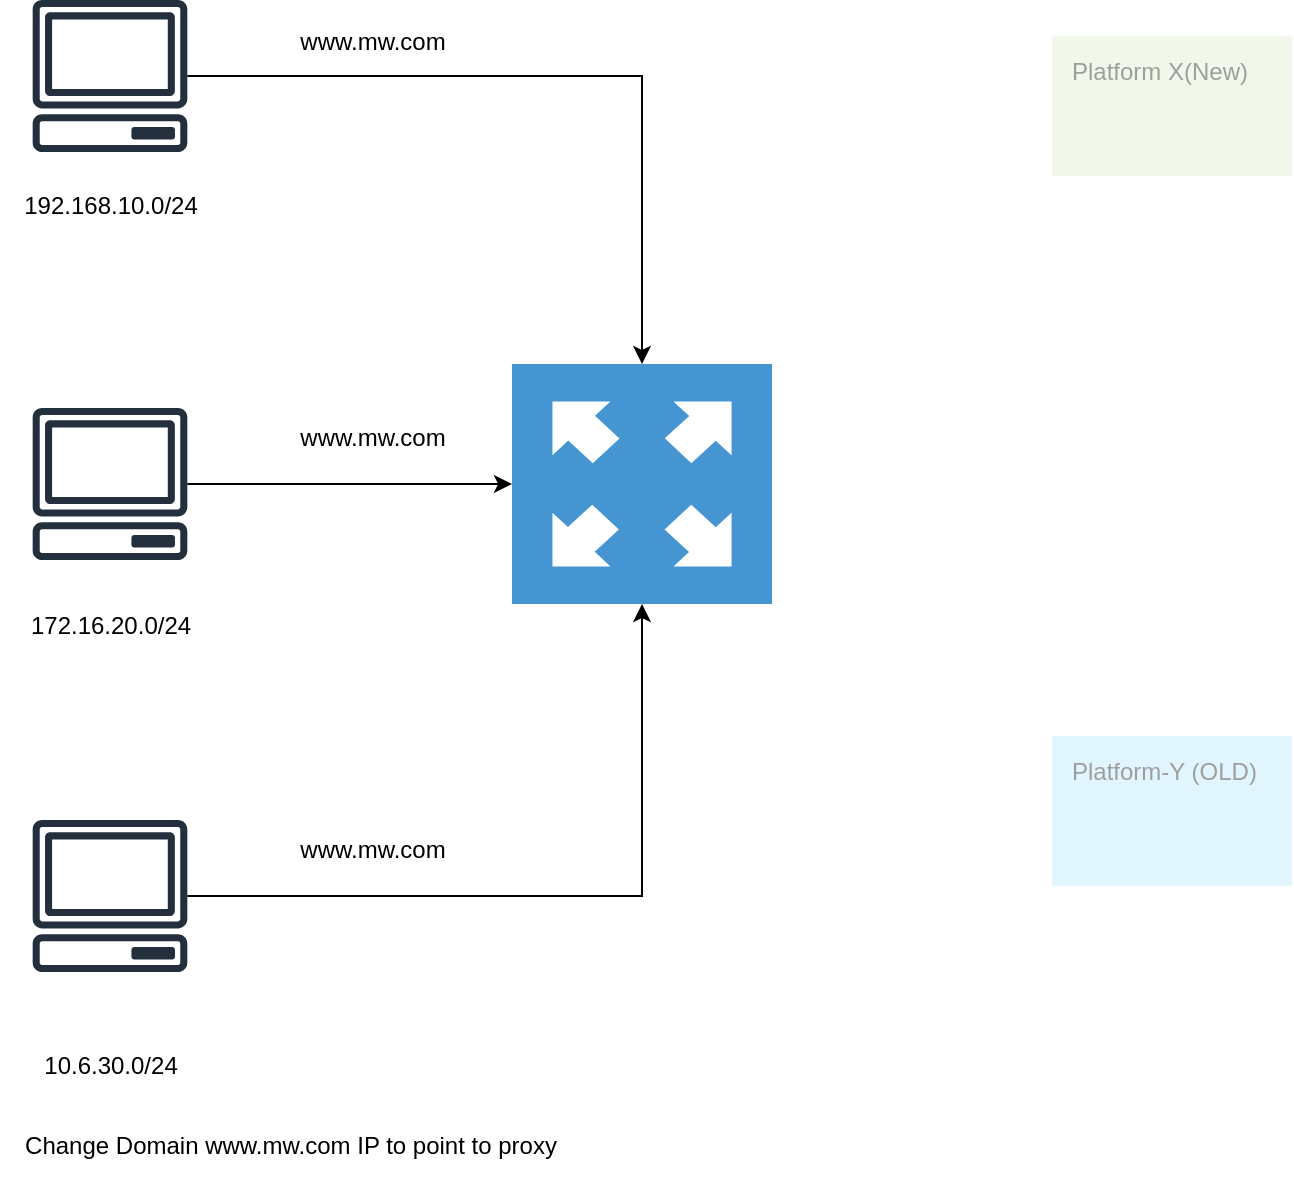 <mxfile version="21.6.8" type="github">
  <diagram id="6a731a19-8d31-9384-78a2-239565b7b9f0" name="Page-1">
    <mxGraphModel dx="1500" dy="763" grid="1" gridSize="10" guides="1" tooltips="1" connect="1" arrows="1" fold="1" page="1" pageScale="1" pageWidth="827" pageHeight="1169" background="none" math="0" shadow="0">
      <root>
        <mxCell id="0" />
        <mxCell id="1" parent="0" />
        <mxCell id="Q9CDMDr3u7Lls-_SdMtv-2259" value="" style="pointerEvents=1;shadow=0;dashed=0;html=1;strokeColor=none;fillColor=#4495D1;labelPosition=center;verticalLabelPosition=bottom;verticalAlign=top;align=center;outlineConnect=0;shape=mxgraph.veeam.2d.proxy_appliance;" vertex="1" parent="1">
          <mxGeometry x="290" y="234" width="130" height="120" as="geometry" />
        </mxCell>
        <mxCell id="Q9CDMDr3u7Lls-_SdMtv-2260" value="Platform X(New)" style="sketch=0;points=[[0,0,0],[0.25,0,0],[0.5,0,0],[0.75,0,0],[1,0,0],[1,0.25,0],[1,0.5,0],[1,0.75,0],[1,1,0],[0.75,1,0],[0.5,1,0],[0.25,1,0],[0,1,0],[0,0.75,0],[0,0.5,0],[0,0.25,0]];rounded=1;absoluteArcSize=1;arcSize=2;html=1;strokeColor=none;gradientColor=none;shadow=0;dashed=0;fontSize=12;fontColor=#9E9E9E;align=left;verticalAlign=top;spacing=10;spacingTop=-4;whiteSpace=wrap;fillColor=#F1F8E9;" vertex="1" parent="1">
          <mxGeometry x="560" y="70" width="120" height="70" as="geometry" />
        </mxCell>
        <mxCell id="Q9CDMDr3u7Lls-_SdMtv-2261" value="Platform-Y (OLD)" style="sketch=0;points=[[0,0,0],[0.25,0,0],[0.5,0,0],[0.75,0,0],[1,0,0],[1,0.25,0],[1,0.5,0],[1,0.75,0],[1,1,0],[0.75,1,0],[0.5,1,0],[0.25,1,0],[0,1,0],[0,0.75,0],[0,0.5,0],[0,0.25,0]];rounded=1;absoluteArcSize=1;arcSize=2;html=1;strokeColor=none;gradientColor=none;shadow=0;dashed=0;fontSize=12;fontColor=#9E9E9E;align=left;verticalAlign=top;spacing=10;spacingTop=-4;whiteSpace=wrap;fillColor=#E1F5FE;" vertex="1" parent="1">
          <mxGeometry x="560" y="420" width="120" height="75" as="geometry" />
        </mxCell>
        <mxCell id="Q9CDMDr3u7Lls-_SdMtv-2271" value="" style="edgeStyle=orthogonalEdgeStyle;rounded=0;orthogonalLoop=1;jettySize=auto;html=1;" edge="1" parent="1" source="Q9CDMDr3u7Lls-_SdMtv-2262" target="Q9CDMDr3u7Lls-_SdMtv-2259">
          <mxGeometry relative="1" as="geometry">
            <mxPoint x="207" y="90.0" as="targetPoint" />
          </mxGeometry>
        </mxCell>
        <mxCell id="Q9CDMDr3u7Lls-_SdMtv-2262" value="" style="sketch=0;outlineConnect=0;fontColor=#232F3E;gradientColor=none;fillColor=#232F3D;strokeColor=none;dashed=0;verticalLabelPosition=bottom;verticalAlign=top;align=center;html=1;fontSize=12;fontStyle=0;aspect=fixed;pointerEvents=1;shape=mxgraph.aws4.client;" vertex="1" parent="1">
          <mxGeometry x="50" y="52" width="78" height="76" as="geometry" />
        </mxCell>
        <mxCell id="Q9CDMDr3u7Lls-_SdMtv-2273" value="" style="edgeStyle=orthogonalEdgeStyle;rounded=0;orthogonalLoop=1;jettySize=auto;html=1;" edge="1" parent="1" source="Q9CDMDr3u7Lls-_SdMtv-2263" target="Q9CDMDr3u7Lls-_SdMtv-2259">
          <mxGeometry relative="1" as="geometry">
            <mxPoint x="207" y="294" as="targetPoint" />
          </mxGeometry>
        </mxCell>
        <mxCell id="Q9CDMDr3u7Lls-_SdMtv-2263" value="" style="sketch=0;outlineConnect=0;fontColor=#232F3E;gradientColor=none;fillColor=#232F3D;strokeColor=none;dashed=0;verticalLabelPosition=bottom;verticalAlign=top;align=center;html=1;fontSize=12;fontStyle=0;aspect=fixed;pointerEvents=1;shape=mxgraph.aws4.client;" vertex="1" parent="1">
          <mxGeometry x="50" y="256" width="78" height="76" as="geometry" />
        </mxCell>
        <mxCell id="Q9CDMDr3u7Lls-_SdMtv-2275" value="" style="edgeStyle=orthogonalEdgeStyle;rounded=0;orthogonalLoop=1;jettySize=auto;html=1;" edge="1" parent="1" source="Q9CDMDr3u7Lls-_SdMtv-2264" target="Q9CDMDr3u7Lls-_SdMtv-2259">
          <mxGeometry relative="1" as="geometry">
            <mxPoint x="207.0" y="500" as="targetPoint" />
          </mxGeometry>
        </mxCell>
        <mxCell id="Q9CDMDr3u7Lls-_SdMtv-2264" value="" style="sketch=0;outlineConnect=0;fontColor=#232F3E;gradientColor=none;fillColor=#232F3D;strokeColor=none;dashed=0;verticalLabelPosition=bottom;verticalAlign=top;align=center;html=1;fontSize=12;fontStyle=0;aspect=fixed;pointerEvents=1;shape=mxgraph.aws4.client;" vertex="1" parent="1">
          <mxGeometry x="50" y="462" width="78" height="76" as="geometry" />
        </mxCell>
        <mxCell id="Q9CDMDr3u7Lls-_SdMtv-2265" value="192.168.10.0/24" style="text;html=1;align=center;verticalAlign=middle;resizable=0;points=[];autosize=1;strokeColor=none;fillColor=none;" vertex="1" parent="1">
          <mxGeometry x="34" y="140" width="110" height="30" as="geometry" />
        </mxCell>
        <mxCell id="Q9CDMDr3u7Lls-_SdMtv-2266" value="172.16.20.0/24" style="text;html=1;align=center;verticalAlign=middle;resizable=0;points=[];autosize=1;strokeColor=none;fillColor=none;" vertex="1" parent="1">
          <mxGeometry x="39" y="350" width="100" height="30" as="geometry" />
        </mxCell>
        <mxCell id="Q9CDMDr3u7Lls-_SdMtv-2267" value="10.6.30.0/24" style="text;html=1;align=center;verticalAlign=middle;resizable=0;points=[];autosize=1;strokeColor=none;fillColor=none;" vertex="1" parent="1">
          <mxGeometry x="44" y="570" width="90" height="30" as="geometry" />
        </mxCell>
        <mxCell id="Q9CDMDr3u7Lls-_SdMtv-2278" value="www.mw.com" style="text;html=1;align=center;verticalAlign=middle;resizable=0;points=[];autosize=1;strokeColor=none;fillColor=none;" vertex="1" parent="1">
          <mxGeometry x="170" y="58" width="100" height="30" as="geometry" />
        </mxCell>
        <mxCell id="Q9CDMDr3u7Lls-_SdMtv-2279" value="www.mw.com" style="text;html=1;align=center;verticalAlign=middle;resizable=0;points=[];autosize=1;strokeColor=none;fillColor=none;" vertex="1" parent="1">
          <mxGeometry x="170" y="256" width="100" height="30" as="geometry" />
        </mxCell>
        <mxCell id="Q9CDMDr3u7Lls-_SdMtv-2280" value="www.mw.com" style="text;html=1;align=center;verticalAlign=middle;resizable=0;points=[];autosize=1;strokeColor=none;fillColor=none;" vertex="1" parent="1">
          <mxGeometry x="170" y="462" width="100" height="30" as="geometry" />
        </mxCell>
        <mxCell id="Q9CDMDr3u7Lls-_SdMtv-2281" value="Change Domain www.mw.com IP to point to proxy" style="text;html=1;align=center;verticalAlign=middle;resizable=0;points=[];autosize=1;strokeColor=none;fillColor=none;" vertex="1" parent="1">
          <mxGeometry x="34" y="610" width="290" height="30" as="geometry" />
        </mxCell>
      </root>
    </mxGraphModel>
  </diagram>
</mxfile>
